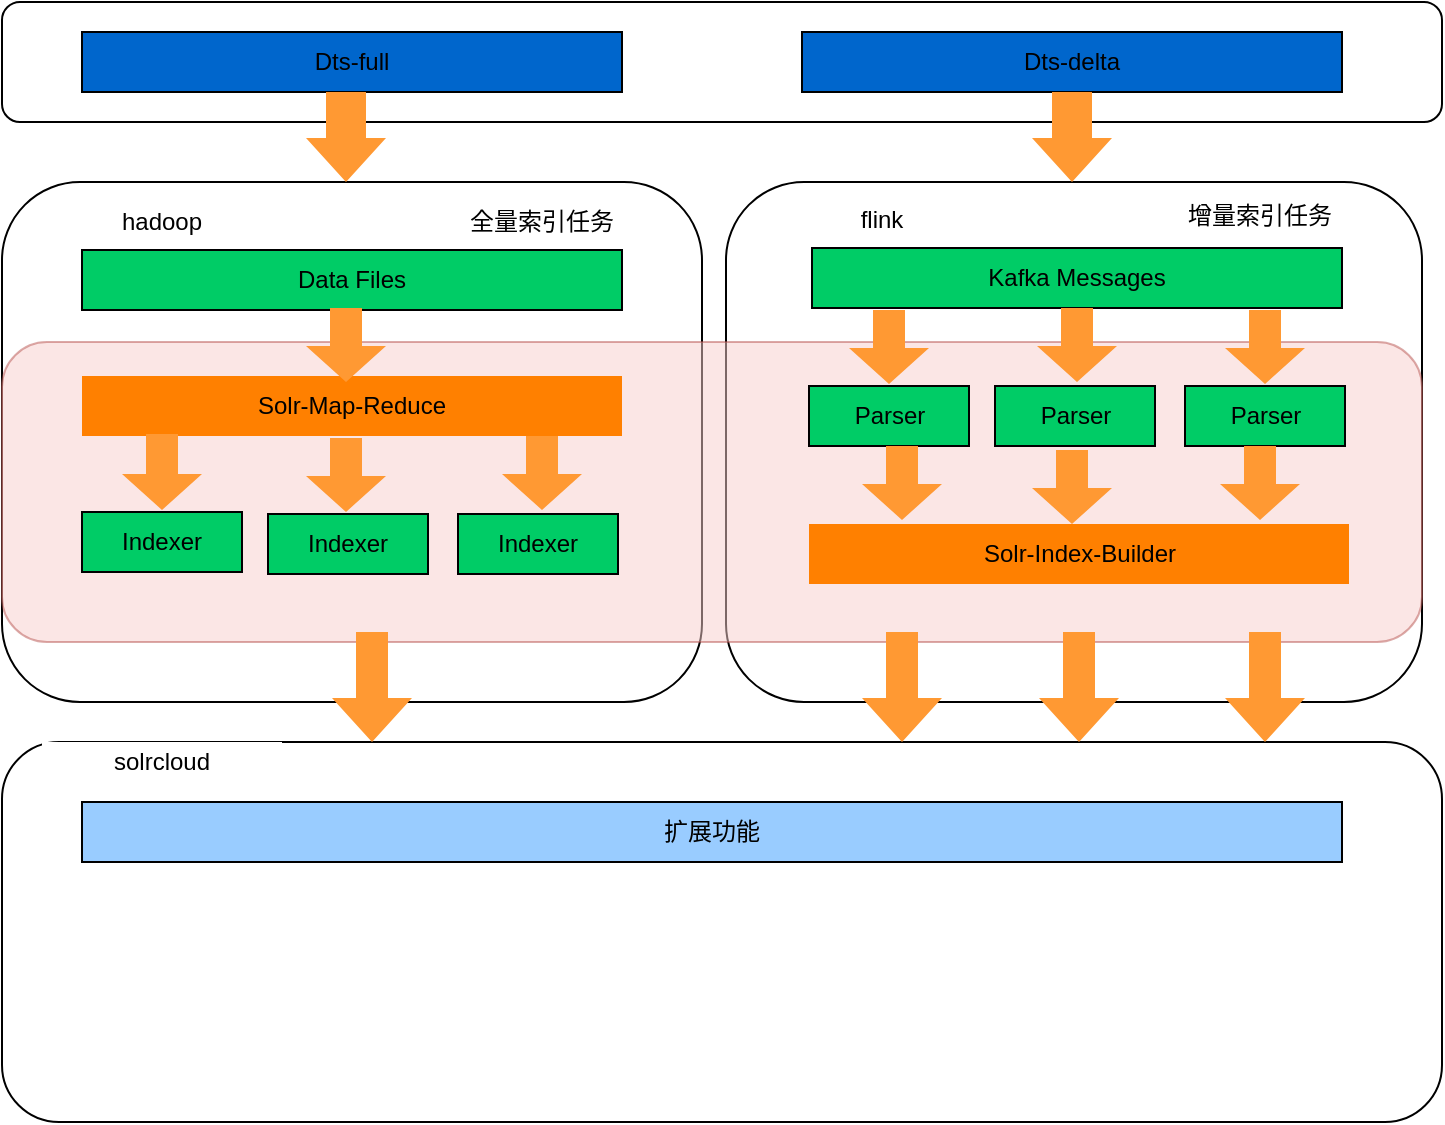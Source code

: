 <mxfile version="13.7.5" type="github">
  <diagram id="LUMRh5OlZpuZEt3NDZdp" name="Page-1">
    <mxGraphModel dx="1426" dy="803" grid="1" gridSize="10" guides="1" tooltips="1" connect="1" arrows="1" fold="1" page="1" pageScale="1" pageWidth="827" pageHeight="1169" math="0" shadow="0">
      <root>
        <mxCell id="0" />
        <mxCell id="1" parent="0" />
        <mxCell id="xKzn0QDxyfaIzEWa7lP7-2" value="" style="rounded=1;whiteSpace=wrap;html=1;" parent="1" vertex="1">
          <mxGeometry x="50" y="270" width="720" height="60" as="geometry" />
        </mxCell>
        <mxCell id="xKzn0QDxyfaIzEWa7lP7-3" value="Dts-full" style="rounded=0;whiteSpace=wrap;html=1;fillColor=#0066CC;" parent="1" vertex="1">
          <mxGeometry x="90" y="285" width="270" height="30" as="geometry" />
        </mxCell>
        <mxCell id="xKzn0QDxyfaIzEWa7lP7-4" value="Dts-delta" style="rounded=0;whiteSpace=wrap;html=1;fillColor=#0066CC;" parent="1" vertex="1">
          <mxGeometry x="450" y="285" width="270" height="30" as="geometry" />
        </mxCell>
        <mxCell id="xKzn0QDxyfaIzEWa7lP7-7" value="" style="rounded=1;whiteSpace=wrap;html=1;" parent="1" vertex="1">
          <mxGeometry x="50" y="360" width="350" height="260" as="geometry" />
        </mxCell>
        <mxCell id="xKzn0QDxyfaIzEWa7lP7-9" value="" style="rounded=1;whiteSpace=wrap;html=1;" parent="1" vertex="1">
          <mxGeometry x="50" y="640" width="720" height="190" as="geometry" />
        </mxCell>
        <mxCell id="xKzn0QDxyfaIzEWa7lP7-11" value="" style="html=1;shadow=0;dashed=0;align=center;verticalAlign=middle;shape=mxgraph.arrows2.arrow;dy=0.5;dx=22;direction=south;notch=0;fillColor=#FF9933;strokeColor=none;" parent="1" vertex="1">
          <mxGeometry x="202" y="315" width="40" height="45" as="geometry" />
        </mxCell>
        <mxCell id="xKzn0QDxyfaIzEWa7lP7-8" value="" style="rounded=1;whiteSpace=wrap;html=1;" parent="1" vertex="1">
          <mxGeometry x="412" y="360" width="348" height="260" as="geometry" />
        </mxCell>
        <mxCell id="xKzn0QDxyfaIzEWa7lP7-14" value="" style="rounded=1;whiteSpace=wrap;html=1;strokeColor=#b85450;fillColor=#f8cecc;opacity=50;" parent="1" vertex="1">
          <mxGeometry x="50" y="440" width="710" height="150" as="geometry" />
        </mxCell>
        <mxCell id="xKzn0QDxyfaIzEWa7lP7-16" value="Data Files" style="rounded=0;whiteSpace=wrap;html=1;fillColor=#00CC66;" parent="1" vertex="1">
          <mxGeometry x="90" y="394" width="270" height="30" as="geometry" />
        </mxCell>
        <mxCell id="xKzn0QDxyfaIzEWa7lP7-17" value="Kafka Messages" style="rounded=0;whiteSpace=wrap;html=1;fillColor=#00CC66;" parent="1" vertex="1">
          <mxGeometry x="455" y="393" width="265" height="30" as="geometry" />
        </mxCell>
        <mxCell id="f2b8wQUxbWhwlR0vjk2G-1" value="hadoop" style="rounded=0;whiteSpace=wrap;html=1;strokeColor=none;fillColor=#FFFFFF;" vertex="1" parent="1">
          <mxGeometry x="70" y="370" width="120" height="20" as="geometry" />
        </mxCell>
        <mxCell id="f2b8wQUxbWhwlR0vjk2G-2" value="全量索引任务&lt;span style=&quot;color: rgba(0 , 0 , 0 , 0) ; font-family: monospace ; font-size: 0px&quot;&gt;%3CmxGraphModel%3E%3Croot%3E%3CmxCell%20id%3D%220%22%2F%3E%3CmxCell%20id%3D%221%22%20parent%3D%220%22%2F%3E%3CmxCell%20id%3D%222%22%20value%3D%22hadoop%22%20style%3D%22rounded%3D0%3BwhiteSpace%3Dwrap%3Bhtml%3D1%3BfillColor%3D%2300CC66%3B%22%20vertex%3D%221%22%20parent%3D%221%22%3E%3CmxGeometry%20x%3D%2270%22%20y%3D%22370%22%20width%3D%22120%22%20height%3D%2220%22%20as%3D%22geometry%22%2F%3E%3C%2FmxCell%3E%3C%2Froot%3E%3C%2FmxGraphModel%3E&lt;/span&gt;" style="rounded=0;whiteSpace=wrap;html=1;fillColor=#FFFFFF;strokeColor=none;" vertex="1" parent="1">
          <mxGeometry x="260" y="370" width="120" height="20" as="geometry" />
        </mxCell>
        <mxCell id="f2b8wQUxbWhwlR0vjk2G-3" value="flink" style="rounded=0;whiteSpace=wrap;html=1;strokeColor=none;fillColor=#FFFFFF;" vertex="1" parent="1">
          <mxGeometry x="430" y="369" width="120" height="20" as="geometry" />
        </mxCell>
        <mxCell id="f2b8wQUxbWhwlR0vjk2G-4" value="增量索引任务" style="rounded=0;whiteSpace=wrap;html=1;strokeColor=none;fillColor=#FFFFFF;" vertex="1" parent="1">
          <mxGeometry x="619" y="367" width="120" height="20" as="geometry" />
        </mxCell>
        <mxCell id="f2b8wQUxbWhwlR0vjk2G-5" value="Solr-Map-Reduce" style="rounded=0;whiteSpace=wrap;html=1;fillColor=#FF8000;strokeColor=none;" vertex="1" parent="1">
          <mxGeometry x="90" y="457" width="270" height="30" as="geometry" />
        </mxCell>
        <mxCell id="f2b8wQUxbWhwlR0vjk2G-6" value="Indexer" style="rounded=0;whiteSpace=wrap;html=1;fillColor=#00CC66;" vertex="1" parent="1">
          <mxGeometry x="90" y="525" width="80" height="30" as="geometry" />
        </mxCell>
        <mxCell id="f2b8wQUxbWhwlR0vjk2G-7" value="Indexer" style="rounded=0;whiteSpace=wrap;html=1;fillColor=#00CC66;" vertex="1" parent="1">
          <mxGeometry x="183" y="526" width="80" height="30" as="geometry" />
        </mxCell>
        <mxCell id="f2b8wQUxbWhwlR0vjk2G-8" value="Indexer" style="rounded=0;whiteSpace=wrap;html=1;fillColor=#00CC66;" vertex="1" parent="1">
          <mxGeometry x="278" y="526" width="80" height="30" as="geometry" />
        </mxCell>
        <mxCell id="f2b8wQUxbWhwlR0vjk2G-13" value="Parser" style="rounded=0;whiteSpace=wrap;html=1;fillColor=#00CC66;" vertex="1" parent="1">
          <mxGeometry x="453.5" y="462" width="80" height="30" as="geometry" />
        </mxCell>
        <mxCell id="f2b8wQUxbWhwlR0vjk2G-14" value="Parser" style="rounded=0;whiteSpace=wrap;html=1;fillColor=#00CC66;" vertex="1" parent="1">
          <mxGeometry x="546.5" y="462" width="80" height="30" as="geometry" />
        </mxCell>
        <mxCell id="f2b8wQUxbWhwlR0vjk2G-15" value="Parser" style="rounded=0;whiteSpace=wrap;html=1;fillColor=#00CC66;" vertex="1" parent="1">
          <mxGeometry x="641.5" y="462" width="80" height="30" as="geometry" />
        </mxCell>
        <mxCell id="f2b8wQUxbWhwlR0vjk2G-16" value="Solr-Index-Builder" style="rounded=0;whiteSpace=wrap;html=1;fillColor=#FF8000;strokeColor=none;" vertex="1" parent="1">
          <mxGeometry x="453.5" y="531" width="270" height="30" as="geometry" />
        </mxCell>
        <mxCell id="f2b8wQUxbWhwlR0vjk2G-18" value="" style="html=1;shadow=0;dashed=0;align=center;verticalAlign=middle;shape=mxgraph.arrows2.arrow;dy=0.5;dx=22;direction=south;notch=0;fillColor=#FF9933;strokeColor=none;" vertex="1" parent="1">
          <mxGeometry x="565" y="315" width="40" height="45" as="geometry" />
        </mxCell>
        <mxCell id="f2b8wQUxbWhwlR0vjk2G-19" value="" style="html=1;shadow=0;dashed=0;align=center;verticalAlign=middle;shape=mxgraph.arrows2.arrow;dy=0.6;dx=18;direction=south;notch=0;fillColor=#FF9933;strokeColor=none;" vertex="1" parent="1">
          <mxGeometry x="202" y="423" width="40" height="37" as="geometry" />
        </mxCell>
        <mxCell id="f2b8wQUxbWhwlR0vjk2G-20" value="" style="html=1;shadow=0;dashed=0;align=center;verticalAlign=middle;shape=mxgraph.arrows2.arrow;dy=0.6;dx=18;direction=south;notch=0;fillColor=#FF9933;strokeColor=none;" vertex="1" parent="1">
          <mxGeometry x="567.5" y="423" width="40" height="37" as="geometry" />
        </mxCell>
        <mxCell id="f2b8wQUxbWhwlR0vjk2G-21" value="" style="html=1;shadow=0;dashed=0;align=center;verticalAlign=middle;shape=mxgraph.arrows2.arrow;dy=0.6;dx=18;direction=south;notch=0;fillColor=#FF9933;strokeColor=none;" vertex="1" parent="1">
          <mxGeometry x="473.5" y="424" width="40" height="37" as="geometry" />
        </mxCell>
        <mxCell id="f2b8wQUxbWhwlR0vjk2G-22" value="" style="html=1;shadow=0;dashed=0;align=center;verticalAlign=middle;shape=mxgraph.arrows2.arrow;dy=0.6;dx=18;direction=south;notch=0;fillColor=#FF9933;strokeColor=none;" vertex="1" parent="1">
          <mxGeometry x="661.5" y="424" width="40" height="37" as="geometry" />
        </mxCell>
        <mxCell id="f2b8wQUxbWhwlR0vjk2G-23" value="" style="html=1;shadow=0;dashed=0;align=center;verticalAlign=middle;shape=mxgraph.arrows2.arrow;dy=0.6;dx=18;direction=south;notch=0;fillColor=#FF9933;strokeColor=none;" vertex="1" parent="1">
          <mxGeometry x="110" y="486" width="40" height="38" as="geometry" />
        </mxCell>
        <mxCell id="f2b8wQUxbWhwlR0vjk2G-24" value="" style="html=1;shadow=0;dashed=0;align=center;verticalAlign=middle;shape=mxgraph.arrows2.arrow;dy=0.6;dx=18;direction=south;notch=0;fillColor=#FF9933;strokeColor=none;" vertex="1" parent="1">
          <mxGeometry x="202" y="488" width="40" height="37" as="geometry" />
        </mxCell>
        <mxCell id="f2b8wQUxbWhwlR0vjk2G-25" value="" style="html=1;shadow=0;dashed=0;align=center;verticalAlign=middle;shape=mxgraph.arrows2.arrow;dy=0.6;dx=18;direction=south;notch=0;fillColor=#FF9933;strokeColor=none;" vertex="1" parent="1">
          <mxGeometry x="300" y="487" width="40" height="37" as="geometry" />
        </mxCell>
        <mxCell id="f2b8wQUxbWhwlR0vjk2G-26" value="" style="html=1;shadow=0;dashed=0;align=center;verticalAlign=middle;shape=mxgraph.arrows2.arrow;dy=0.6;dx=18;direction=south;notch=0;fillColor=#FF9933;strokeColor=none;" vertex="1" parent="1">
          <mxGeometry x="480" y="492" width="40" height="37" as="geometry" />
        </mxCell>
        <mxCell id="f2b8wQUxbWhwlR0vjk2G-27" value="" style="html=1;shadow=0;dashed=0;align=center;verticalAlign=middle;shape=mxgraph.arrows2.arrow;dy=0.6;dx=18;direction=south;notch=0;fillColor=#FF9933;strokeColor=none;" vertex="1" parent="1">
          <mxGeometry x="565" y="494" width="40" height="37" as="geometry" />
        </mxCell>
        <mxCell id="f2b8wQUxbWhwlR0vjk2G-28" value="" style="html=1;shadow=0;dashed=0;align=center;verticalAlign=middle;shape=mxgraph.arrows2.arrow;dy=0.6;dx=18;direction=south;notch=0;fillColor=#FF9933;strokeColor=none;" vertex="1" parent="1">
          <mxGeometry x="659" y="492" width="40" height="37" as="geometry" />
        </mxCell>
        <mxCell id="f2b8wQUxbWhwlR0vjk2G-30" value="" style="html=1;shadow=0;dashed=0;align=center;verticalAlign=middle;shape=mxgraph.arrows2.arrow;dy=0.6;dx=22;direction=south;notch=0;fillColor=#FF9933;strokeColor=none;" vertex="1" parent="1">
          <mxGeometry x="215" y="585" width="40" height="55" as="geometry" />
        </mxCell>
        <mxCell id="f2b8wQUxbWhwlR0vjk2G-32" value="" style="html=1;shadow=0;dashed=0;align=center;verticalAlign=middle;shape=mxgraph.arrows2.arrow;dy=0.6;dx=22;direction=south;notch=0;fillColor=#FF9933;strokeColor=none;" vertex="1" parent="1">
          <mxGeometry x="480" y="585" width="40" height="55" as="geometry" />
        </mxCell>
        <mxCell id="f2b8wQUxbWhwlR0vjk2G-33" value="" style="html=1;shadow=0;dashed=0;align=center;verticalAlign=middle;shape=mxgraph.arrows2.arrow;dy=0.6;dx=22;direction=south;notch=0;fillColor=#FF9933;strokeColor=none;" vertex="1" parent="1">
          <mxGeometry x="568.5" y="585" width="40" height="55" as="geometry" />
        </mxCell>
        <mxCell id="f2b8wQUxbWhwlR0vjk2G-34" value="" style="html=1;shadow=0;dashed=0;align=center;verticalAlign=middle;shape=mxgraph.arrows2.arrow;dy=0.6;dx=22;direction=south;notch=0;fillColor=#FF9933;strokeColor=none;" vertex="1" parent="1">
          <mxGeometry x="661.5" y="585" width="40" height="55" as="geometry" />
        </mxCell>
        <mxCell id="f2b8wQUxbWhwlR0vjk2G-36" value="扩展功能" style="rounded=0;whiteSpace=wrap;html=1;fillColor=#99CCFF;" vertex="1" parent="1">
          <mxGeometry x="90" y="670" width="630" height="30" as="geometry" />
        </mxCell>
        <mxCell id="f2b8wQUxbWhwlR0vjk2G-37" value="solrcloud" style="rounded=0;whiteSpace=wrap;html=1;strokeColor=none;fillColor=#FFFFFF;" vertex="1" parent="1">
          <mxGeometry x="70" y="640" width="120" height="20" as="geometry" />
        </mxCell>
      </root>
    </mxGraphModel>
  </diagram>
</mxfile>
